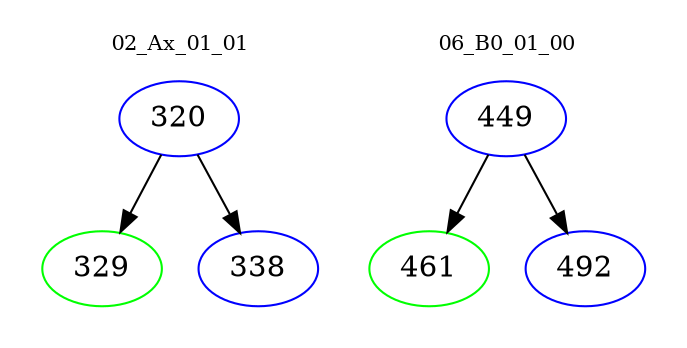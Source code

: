 digraph{
subgraph cluster_0 {
color = white
label = "02_Ax_01_01";
fontsize=10;
T0_320 [label="320", color="blue"]
T0_320 -> T0_329 [color="black"]
T0_329 [label="329", color="green"]
T0_320 -> T0_338 [color="black"]
T0_338 [label="338", color="blue"]
}
subgraph cluster_1 {
color = white
label = "06_B0_01_00";
fontsize=10;
T1_449 [label="449", color="blue"]
T1_449 -> T1_461 [color="black"]
T1_461 [label="461", color="green"]
T1_449 -> T1_492 [color="black"]
T1_492 [label="492", color="blue"]
}
}
